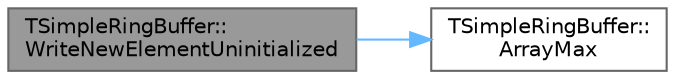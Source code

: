 digraph "TSimpleRingBuffer::WriteNewElementUninitialized"
{
 // INTERACTIVE_SVG=YES
 // LATEX_PDF_SIZE
  bgcolor="transparent";
  edge [fontname=Helvetica,fontsize=10,labelfontname=Helvetica,labelfontsize=10];
  node [fontname=Helvetica,fontsize=10,shape=box,height=0.2,width=0.4];
  rankdir="LR";
  Node1 [id="Node000001",label="TSimpleRingBuffer::\lWriteNewElementUninitialized",height=0.2,width=0.4,color="gray40", fillcolor="grey60", style="filled", fontcolor="black",tooltip=" "];
  Node1 -> Node2 [id="edge1_Node000001_Node000002",color="steelblue1",style="solid",tooltip=" "];
  Node2 [id="Node000002",label="TSimpleRingBuffer::\lArrayMax",height=0.2,width=0.4,color="grey40", fillcolor="white", style="filled",URL="$de/d97/classTSimpleRingBuffer.html#a1435a8c5fb154192323f9af68eb9a02d",tooltip=" "];
}
